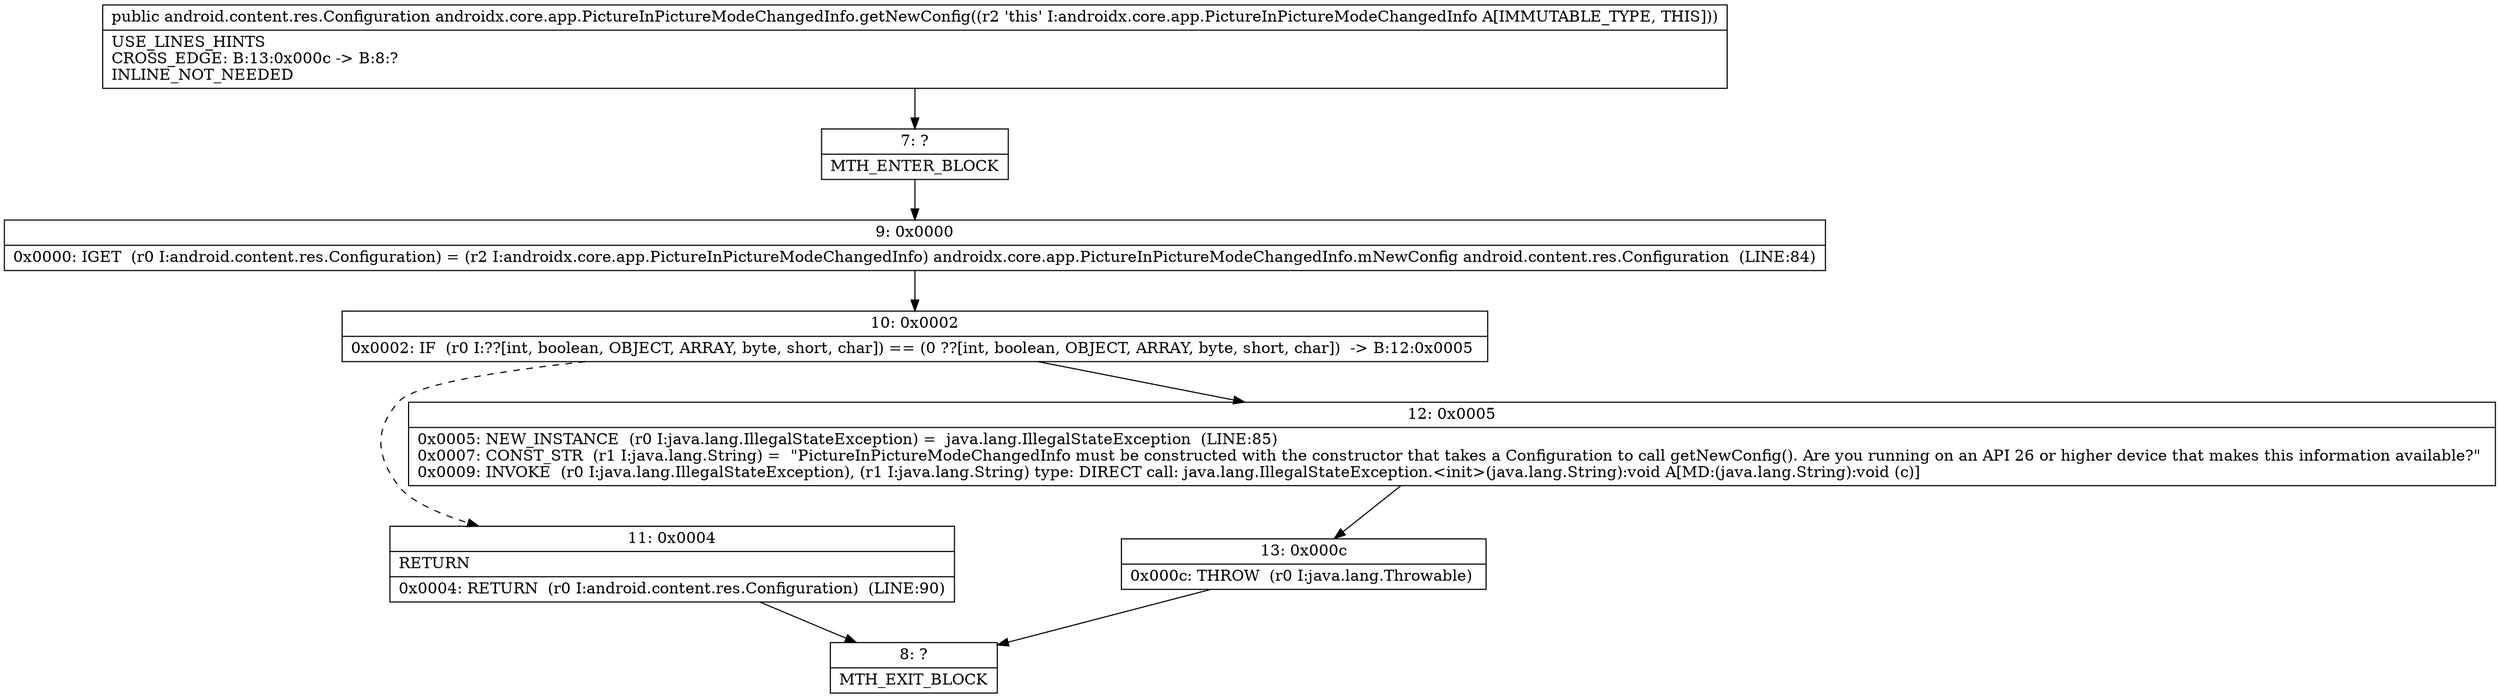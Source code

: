 digraph "CFG forandroidx.core.app.PictureInPictureModeChangedInfo.getNewConfig()Landroid\/content\/res\/Configuration;" {
Node_7 [shape=record,label="{7\:\ ?|MTH_ENTER_BLOCK\l}"];
Node_9 [shape=record,label="{9\:\ 0x0000|0x0000: IGET  (r0 I:android.content.res.Configuration) = (r2 I:androidx.core.app.PictureInPictureModeChangedInfo) androidx.core.app.PictureInPictureModeChangedInfo.mNewConfig android.content.res.Configuration  (LINE:84)\l}"];
Node_10 [shape=record,label="{10\:\ 0x0002|0x0002: IF  (r0 I:??[int, boolean, OBJECT, ARRAY, byte, short, char]) == (0 ??[int, boolean, OBJECT, ARRAY, byte, short, char])  \-\> B:12:0x0005 \l}"];
Node_11 [shape=record,label="{11\:\ 0x0004|RETURN\l|0x0004: RETURN  (r0 I:android.content.res.Configuration)  (LINE:90)\l}"];
Node_8 [shape=record,label="{8\:\ ?|MTH_EXIT_BLOCK\l}"];
Node_12 [shape=record,label="{12\:\ 0x0005|0x0005: NEW_INSTANCE  (r0 I:java.lang.IllegalStateException) =  java.lang.IllegalStateException  (LINE:85)\l0x0007: CONST_STR  (r1 I:java.lang.String) =  \"PictureInPictureModeChangedInfo must be constructed with the constructor that takes a Configuration to call getNewConfig(). Are you running on an API 26 or higher device that makes this information available?\" \l0x0009: INVOKE  (r0 I:java.lang.IllegalStateException), (r1 I:java.lang.String) type: DIRECT call: java.lang.IllegalStateException.\<init\>(java.lang.String):void A[MD:(java.lang.String):void (c)]\l}"];
Node_13 [shape=record,label="{13\:\ 0x000c|0x000c: THROW  (r0 I:java.lang.Throwable) \l}"];
MethodNode[shape=record,label="{public android.content.res.Configuration androidx.core.app.PictureInPictureModeChangedInfo.getNewConfig((r2 'this' I:androidx.core.app.PictureInPictureModeChangedInfo A[IMMUTABLE_TYPE, THIS]))  | USE_LINES_HINTS\lCROSS_EDGE: B:13:0x000c \-\> B:8:?\lINLINE_NOT_NEEDED\l}"];
MethodNode -> Node_7;Node_7 -> Node_9;
Node_9 -> Node_10;
Node_10 -> Node_11[style=dashed];
Node_10 -> Node_12;
Node_11 -> Node_8;
Node_12 -> Node_13;
Node_13 -> Node_8;
}

